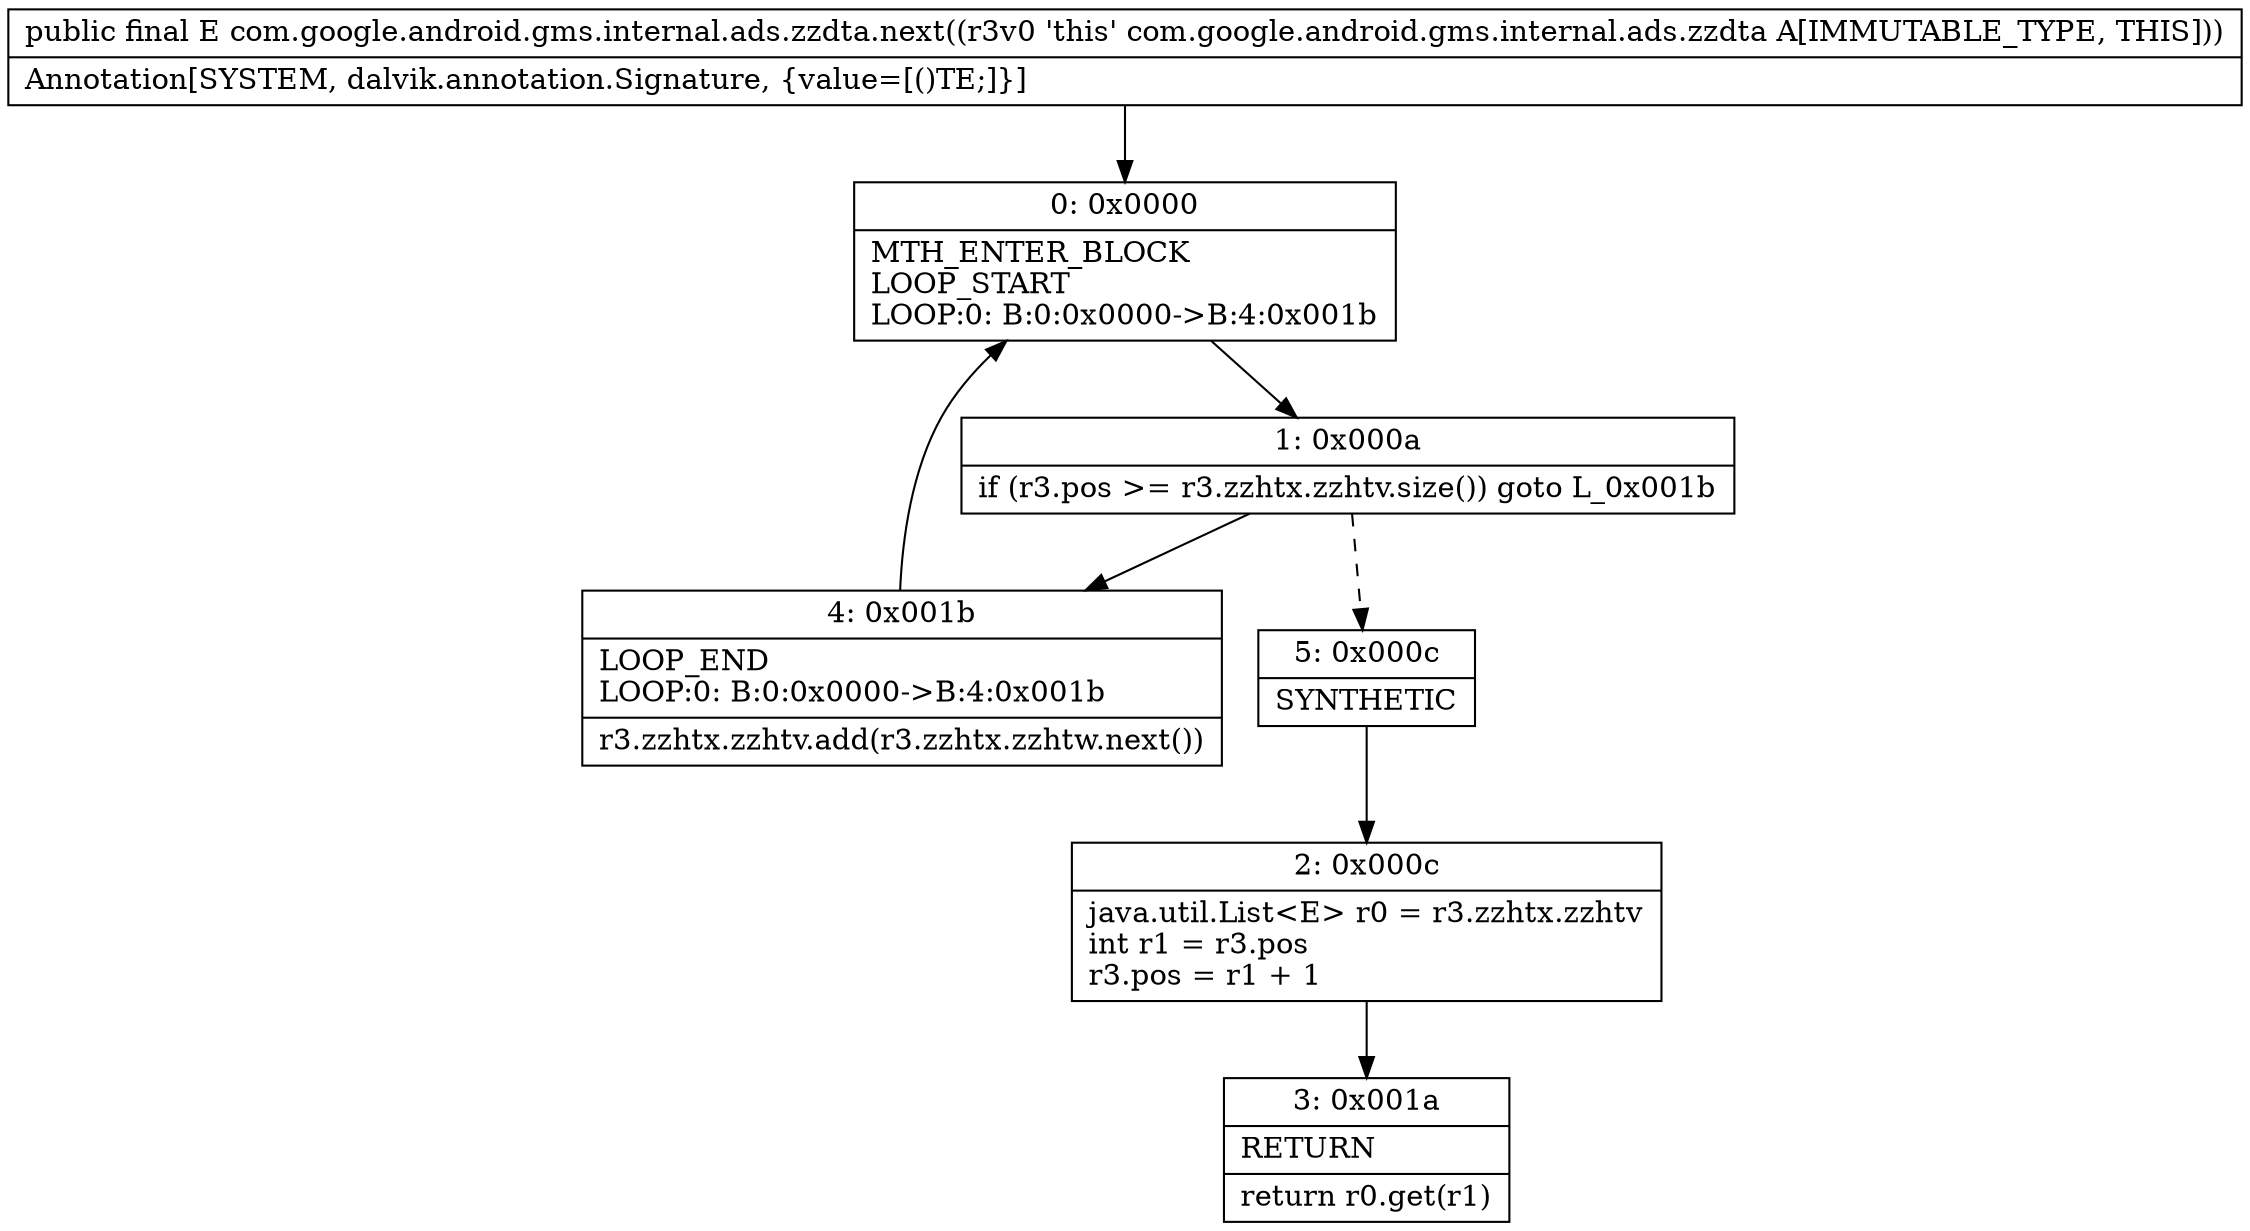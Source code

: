 digraph "CFG forcom.google.android.gms.internal.ads.zzdta.next()Ljava\/lang\/Object;" {
Node_0 [shape=record,label="{0\:\ 0x0000|MTH_ENTER_BLOCK\lLOOP_START\lLOOP:0: B:0:0x0000\-\>B:4:0x001b\l}"];
Node_1 [shape=record,label="{1\:\ 0x000a|if (r3.pos \>= r3.zzhtx.zzhtv.size()) goto L_0x001b\l}"];
Node_2 [shape=record,label="{2\:\ 0x000c|java.util.List\<E\> r0 = r3.zzhtx.zzhtv\lint r1 = r3.pos\lr3.pos = r1 + 1\l}"];
Node_3 [shape=record,label="{3\:\ 0x001a|RETURN\l|return r0.get(r1)\l}"];
Node_4 [shape=record,label="{4\:\ 0x001b|LOOP_END\lLOOP:0: B:0:0x0000\-\>B:4:0x001b\l|r3.zzhtx.zzhtv.add(r3.zzhtx.zzhtw.next())\l}"];
Node_5 [shape=record,label="{5\:\ 0x000c|SYNTHETIC\l}"];
MethodNode[shape=record,label="{public final E com.google.android.gms.internal.ads.zzdta.next((r3v0 'this' com.google.android.gms.internal.ads.zzdta A[IMMUTABLE_TYPE, THIS]))  | Annotation[SYSTEM, dalvik.annotation.Signature, \{value=[()TE;]\}]\l}"];
MethodNode -> Node_0;
Node_0 -> Node_1;
Node_1 -> Node_4;
Node_1 -> Node_5[style=dashed];
Node_2 -> Node_3;
Node_4 -> Node_0;
Node_5 -> Node_2;
}

